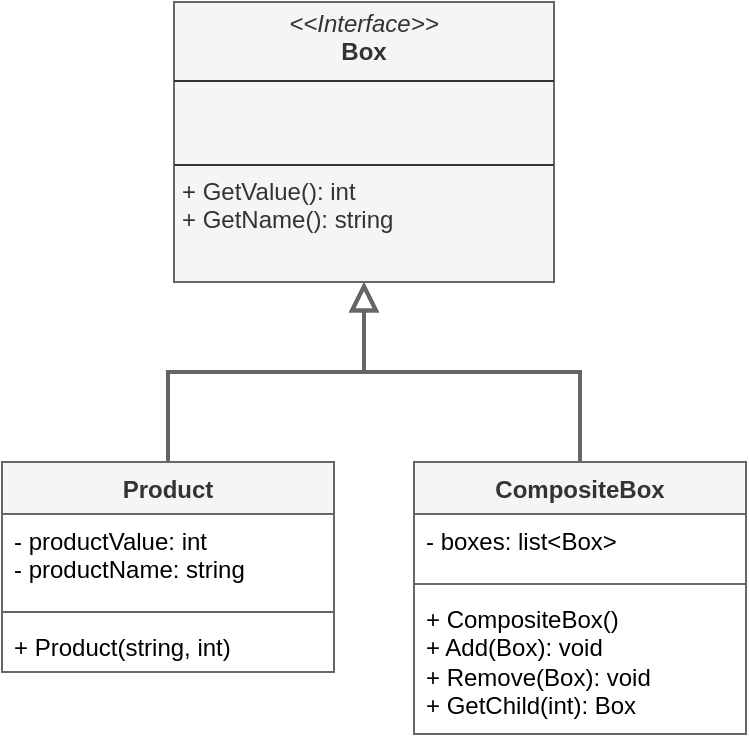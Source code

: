 <mxfile version="26.0.6">
  <diagram name="1 oldal" id="pigtp7aMkopCufH6L7AY">
    <mxGraphModel dx="724" dy="384" grid="0" gridSize="10" guides="1" tooltips="1" connect="1" arrows="1" fold="1" page="0" pageScale="1" pageWidth="827" pageHeight="1169" math="0" shadow="0">
      <root>
        <mxCell id="0" />
        <mxCell id="1" parent="0" />
        <mxCell id="foVdDC1JOcnJWbihWJFM-1" value="&lt;p style=&quot;margin:0px;margin-top:4px;text-align:center;&quot;&gt;&lt;i&gt;&amp;lt;&amp;lt;Interface&amp;gt;&amp;gt;&lt;/i&gt;&lt;br&gt;&lt;b&gt;Box&lt;/b&gt;&lt;/p&gt;&lt;hr size=&quot;1&quot; style=&quot;border-style:solid;&quot;&gt;&lt;p style=&quot;margin:0px;margin-left:4px;&quot;&gt;&amp;nbsp;&lt;br&gt;&amp;nbsp;&lt;/p&gt;&lt;hr size=&quot;1&quot; style=&quot;border-style:solid;&quot;&gt;&lt;p style=&quot;margin:0px;margin-left:4px;&quot;&gt;+ GetValue(): int&lt;/p&gt;&lt;p style=&quot;margin:0px;margin-left:4px;&quot;&gt;+ GetName(): string&lt;/p&gt;" style="verticalAlign=top;align=left;overflow=fill;html=1;whiteSpace=wrap;fillColor=#f5f5f5;fontColor=#333333;strokeColor=#666666;" vertex="1" parent="1">
          <mxGeometry x="218" y="112" width="190" height="140" as="geometry" />
        </mxCell>
        <mxCell id="foVdDC1JOcnJWbihWJFM-7" style="edgeStyle=orthogonalEdgeStyle;rounded=0;orthogonalLoop=1;jettySize=auto;html=1;endArrow=block;endFill=0;endSize=10;fillColor=#f5f5f5;strokeColor=#666666;strokeWidth=2;" edge="1" parent="1" source="foVdDC1JOcnJWbihWJFM-3" target="foVdDC1JOcnJWbihWJFM-1">
          <mxGeometry relative="1" as="geometry" />
        </mxCell>
        <mxCell id="foVdDC1JOcnJWbihWJFM-3" value="Product" style="swimlane;fontStyle=1;align=center;verticalAlign=top;childLayout=stackLayout;horizontal=1;startSize=26;horizontalStack=0;resizeParent=1;resizeParentMax=0;resizeLast=0;collapsible=1;marginBottom=0;whiteSpace=wrap;html=1;fillColor=#f5f5f5;fontColor=#333333;strokeColor=#666666;" vertex="1" parent="1">
          <mxGeometry x="132" y="342" width="166" height="105" as="geometry" />
        </mxCell>
        <mxCell id="foVdDC1JOcnJWbihWJFM-4" value="- productValue: int&lt;div&gt;- productName: string&lt;/div&gt;" style="text;strokeColor=none;fillColor=none;align=left;verticalAlign=top;spacingLeft=4;spacingRight=4;overflow=hidden;rotatable=0;points=[[0,0.5],[1,0.5]];portConstraint=eastwest;whiteSpace=wrap;html=1;" vertex="1" parent="foVdDC1JOcnJWbihWJFM-3">
          <mxGeometry y="26" width="166" height="45" as="geometry" />
        </mxCell>
        <mxCell id="foVdDC1JOcnJWbihWJFM-5" value="" style="line;strokeWidth=1;fillColor=none;align=left;verticalAlign=middle;spacingTop=-1;spacingLeft=3;spacingRight=3;rotatable=0;labelPosition=right;points=[];portConstraint=eastwest;strokeColor=inherit;" vertex="1" parent="foVdDC1JOcnJWbihWJFM-3">
          <mxGeometry y="71" width="166" height="8" as="geometry" />
        </mxCell>
        <mxCell id="foVdDC1JOcnJWbihWJFM-6" value="+ Product(string, int)" style="text;strokeColor=none;fillColor=none;align=left;verticalAlign=top;spacingLeft=4;spacingRight=4;overflow=hidden;rotatable=0;points=[[0,0.5],[1,0.5]];portConstraint=eastwest;whiteSpace=wrap;html=1;" vertex="1" parent="foVdDC1JOcnJWbihWJFM-3">
          <mxGeometry y="79" width="166" height="26" as="geometry" />
        </mxCell>
        <mxCell id="foVdDC1JOcnJWbihWJFM-8" value="CompositeBox" style="swimlane;fontStyle=1;align=center;verticalAlign=top;childLayout=stackLayout;horizontal=1;startSize=26;horizontalStack=0;resizeParent=1;resizeParentMax=0;resizeLast=0;collapsible=1;marginBottom=0;whiteSpace=wrap;html=1;fillColor=#f5f5f5;fontColor=#333333;strokeColor=#666666;" vertex="1" parent="1">
          <mxGeometry x="338" y="342" width="166" height="136" as="geometry" />
        </mxCell>
        <mxCell id="foVdDC1JOcnJWbihWJFM-9" value="- boxes: list&amp;lt;Box&amp;gt;" style="text;strokeColor=none;fillColor=none;align=left;verticalAlign=top;spacingLeft=4;spacingRight=4;overflow=hidden;rotatable=0;points=[[0,0.5],[1,0.5]];portConstraint=eastwest;whiteSpace=wrap;html=1;" vertex="1" parent="foVdDC1JOcnJWbihWJFM-8">
          <mxGeometry y="26" width="166" height="31" as="geometry" />
        </mxCell>
        <mxCell id="foVdDC1JOcnJWbihWJFM-10" value="" style="line;strokeWidth=1;fillColor=none;align=left;verticalAlign=middle;spacingTop=-1;spacingLeft=3;spacingRight=3;rotatable=0;labelPosition=right;points=[];portConstraint=eastwest;strokeColor=inherit;" vertex="1" parent="foVdDC1JOcnJWbihWJFM-8">
          <mxGeometry y="57" width="166" height="8" as="geometry" />
        </mxCell>
        <mxCell id="foVdDC1JOcnJWbihWJFM-11" value="+ CompositeBox()&lt;div&gt;+ Add(Box): void&lt;/div&gt;&lt;div&gt;+ Remove(Box): void&lt;/div&gt;&lt;div&gt;+ GetChild(int): Box&lt;/div&gt;" style="text;strokeColor=none;fillColor=none;align=left;verticalAlign=top;spacingLeft=4;spacingRight=4;overflow=hidden;rotatable=0;points=[[0,0.5],[1,0.5]];portConstraint=eastwest;whiteSpace=wrap;html=1;" vertex="1" parent="foVdDC1JOcnJWbihWJFM-8">
          <mxGeometry y="65" width="166" height="71" as="geometry" />
        </mxCell>
        <mxCell id="foVdDC1JOcnJWbihWJFM-12" style="edgeStyle=orthogonalEdgeStyle;rounded=0;orthogonalLoop=1;jettySize=auto;html=1;endArrow=block;endFill=0;endSize=10;fillColor=#f5f5f5;strokeColor=#666666;strokeWidth=2;" edge="1" parent="1" source="foVdDC1JOcnJWbihWJFM-8" target="foVdDC1JOcnJWbihWJFM-1">
          <mxGeometry relative="1" as="geometry">
            <mxPoint x="225" y="352" as="sourcePoint" />
            <mxPoint x="323" y="262" as="targetPoint" />
          </mxGeometry>
        </mxCell>
      </root>
    </mxGraphModel>
  </diagram>
</mxfile>
